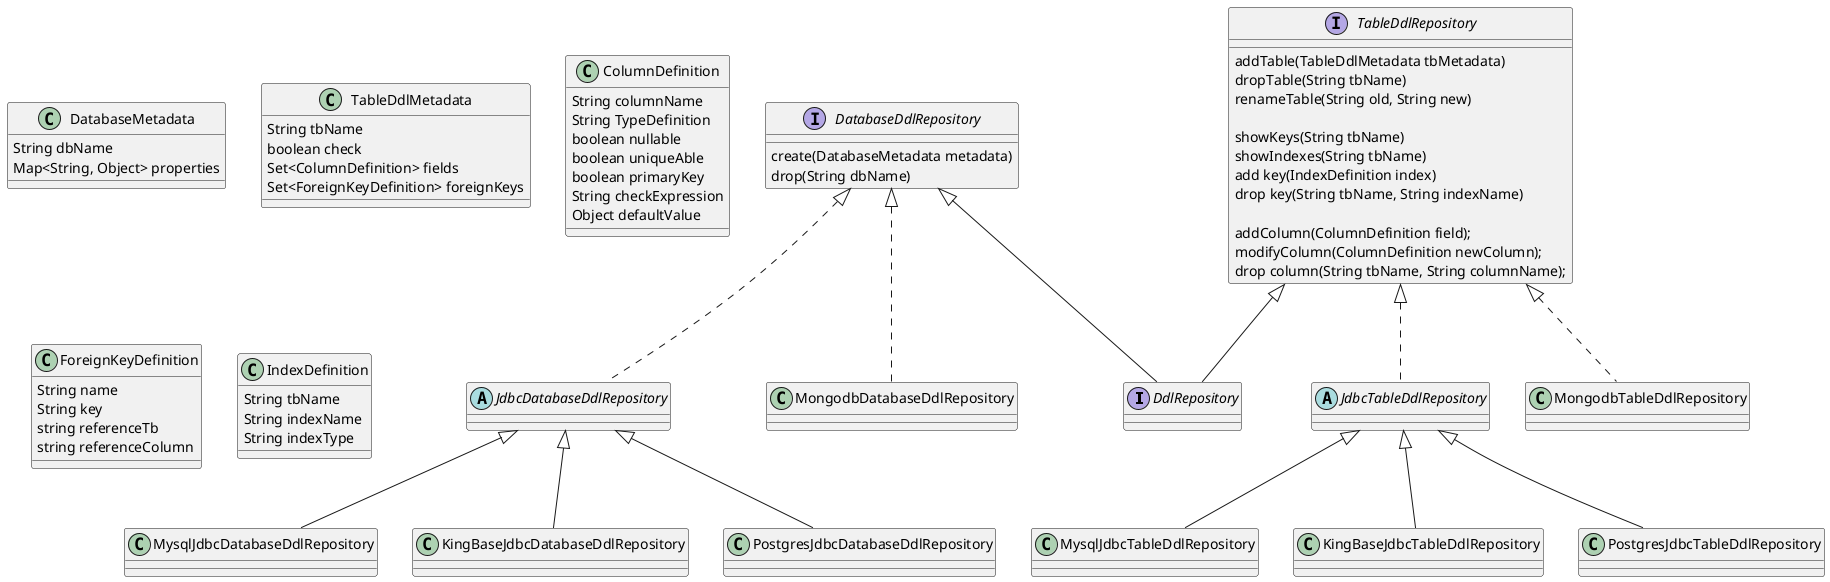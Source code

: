 @startuml
'https://plantuml.com/class-diagram

Interface DdlRepository extends DatabaseDdlRepository, TableDdlRepository{
}



Interface DatabaseDdlRepository {
    create(DatabaseMetadata metadata)
    drop(String dbName)
}
abstract class JdbcDatabaseDdlRepository implements DatabaseDdlRepository {
}

class MysqlJdbcDatabaseDdlRepository extends JdbcDatabaseDdlRepository {}
class KingBaseJdbcDatabaseDdlRepository extends JdbcDatabaseDdlRepository {}
class PostgresJdbcDatabaseDdlRepository extends JdbcDatabaseDdlRepository {}
class MongodbDatabaseDdlRepository implements DatabaseDdlRepository {}


Interface TableDdlRepository {
    addTable(TableDdlMetadata tbMetadata)
    dropTable(String tbName)
    renameTable(String old, String new)

    showKeys(String tbName)
    showIndexes(String tbName)
    add key(IndexDefinition index)
    drop key(String tbName, String indexName)

    addColumn(ColumnDefinition field);
    modifyColumn(ColumnDefinition newColumn);
    drop column(String tbName, String columnName);
}

abstract class JdbcTableDdlRepository implements TableDdlRepository {
}

class MysqlJdbcTableDdlRepository extends JdbcTableDdlRepository {}
class KingBaseJdbcTableDdlRepository extends JdbcTableDdlRepository {}
class PostgresJdbcTableDdlRepository extends JdbcTableDdlRepository {}
class MongodbTableDdlRepository implements TableDdlRepository {}

class DatabaseMetadata {
    String dbName
    Map<String, Object> properties
}

class TableDdlMetadata {
    String tbName
    boolean check
    Set<ColumnDefinition> fields
    Set<ForeignKeyDefinition> foreignKeys
}

class ColumnDefinition{
    String columnName
    String TypeDefinition
    boolean nullable
    boolean uniqueAble
    boolean primaryKey
    String checkExpression
    Object defaultValue
}

class ForeignKeyDefinition{
    String name
    String key
    string referenceTb
    string referenceColumn
}

class IndexDefinition{
    String tbName
    String indexName
    String indexType
}
@enduml